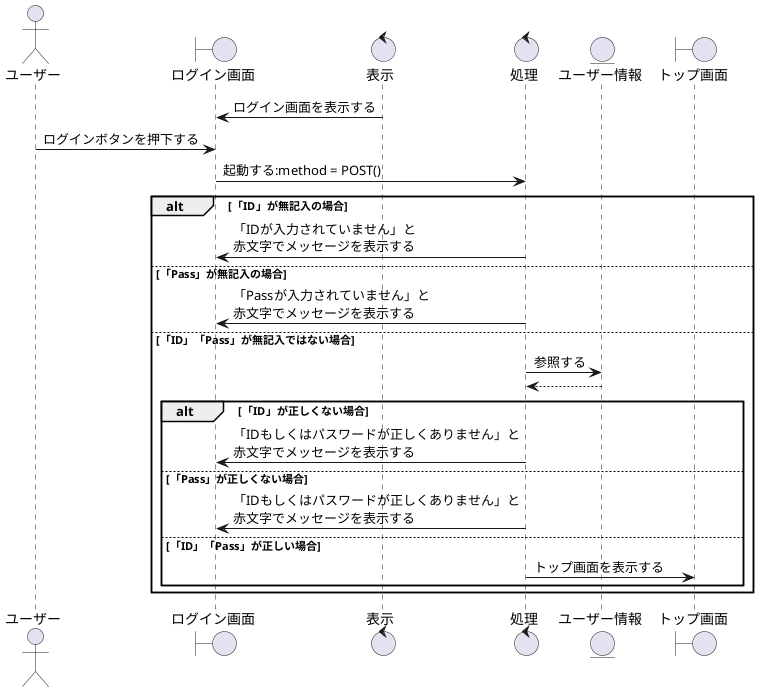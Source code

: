 @startuml シーケンス_ログイン

' 登場人物の定義
' 書いた順番に左から右へ配置される
' 最も左側に配置するのはactor
' 左側にはboundary,右側にはentityを配置するのが一般的
' actorは人、boundaryはシステムの画面、entityはデータベースを表す
' controlはシステムの処理(プログラムファイル)を表す
' ロバストネスからcontrolを作る時は矢印が一本のコントローラはシーケンス図では登場させない
' 矢印が二本以上のコントローラのみ登場させる
' controlの名称は「処理」や「表示」などの動詞にする
actor ユーザー          as User
boundary "ログイン画面" as b1
control "表示"         as c1
control "処理"         as c2
entity "ユーザー情報"   as e1
boundary "トップ画面"   as b2

' シーケンスの流れ
' 矢印の上には必ずメッセージを書く
' 破線の矢印（戻り値）にはメッセージを書かない
c1   -> b1: ログイン画面を表示する
User -> b1: ログインボタンを押下する
' boundaryからの矢印にはメッセージの後に「:method = POST()」or「:method = GET()」などの補足情報を書く
' POSTはデータを送信する、GETはデータを取得する
b1   -> c2: 起動する:method = POST()
alt 「ID」が無記入の場合
    c2 -> b1 : 「IDが入力されていません」と\n赤文字でメッセージを表示する

else 「Pass」が無記入の場合
    c2 -> b1 : 「Passが入力されていません」と\n赤文字でメッセージを表示する

else 「ID」「Pass」が無記入ではない場合
    ' 分岐を書く場合は必ず「～でない場合」を書く
    c2 ->  e1 : 参照する
    c2 <-- e1 
    alt 「ID」が正しくない場合
        c2 -> b1 : 「IDもしくはパスワードが正しくありません」と\n赤文字でメッセージを表示する
    else 「Pass」が正しくない場合
        c2 -> b1 : 「IDもしくはパスワードが正しくありません」と\n赤文字でメッセージを表示する
    else 「ID」「Pass」が正しい場合
        c2 -> b2 : トップ画面を表示する
    end
end

@enduml